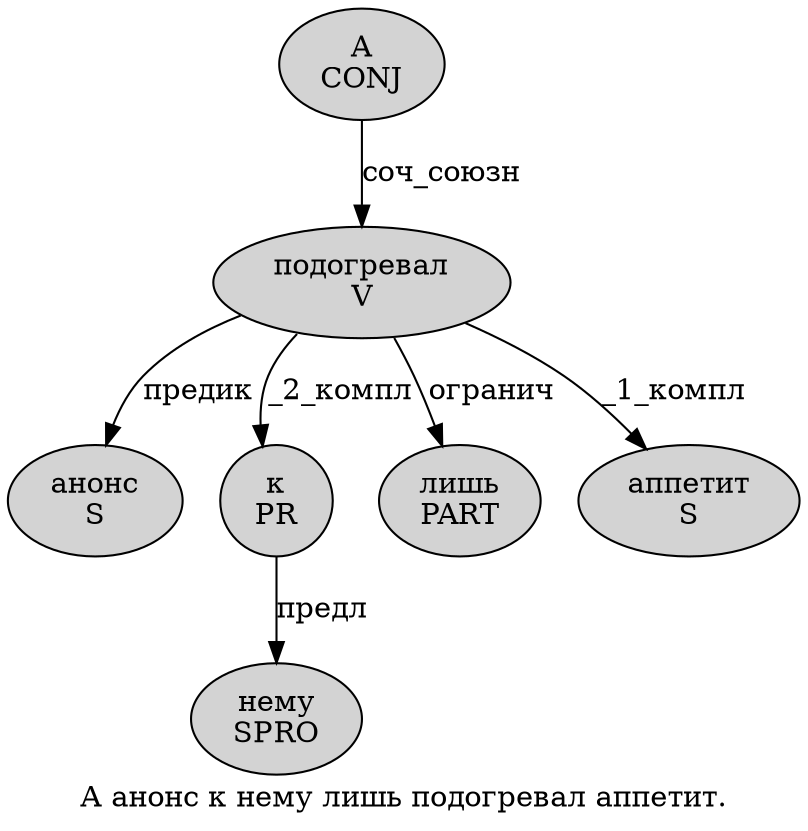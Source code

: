 digraph SENTENCE_2806 {
	graph [label="А анонс к нему лишь подогревал аппетит."]
	node [style=filled]
		0 [label="А
CONJ" color="" fillcolor=lightgray penwidth=1 shape=ellipse]
		1 [label="анонс
S" color="" fillcolor=lightgray penwidth=1 shape=ellipse]
		2 [label="к
PR" color="" fillcolor=lightgray penwidth=1 shape=ellipse]
		3 [label="нему
SPRO" color="" fillcolor=lightgray penwidth=1 shape=ellipse]
		4 [label="лишь
PART" color="" fillcolor=lightgray penwidth=1 shape=ellipse]
		5 [label="подогревал
V" color="" fillcolor=lightgray penwidth=1 shape=ellipse]
		6 [label="аппетит
S" color="" fillcolor=lightgray penwidth=1 shape=ellipse]
			2 -> 3 [label="предл"]
			0 -> 5 [label="соч_союзн"]
			5 -> 1 [label="предик"]
			5 -> 2 [label="_2_компл"]
			5 -> 4 [label="огранич"]
			5 -> 6 [label="_1_компл"]
}